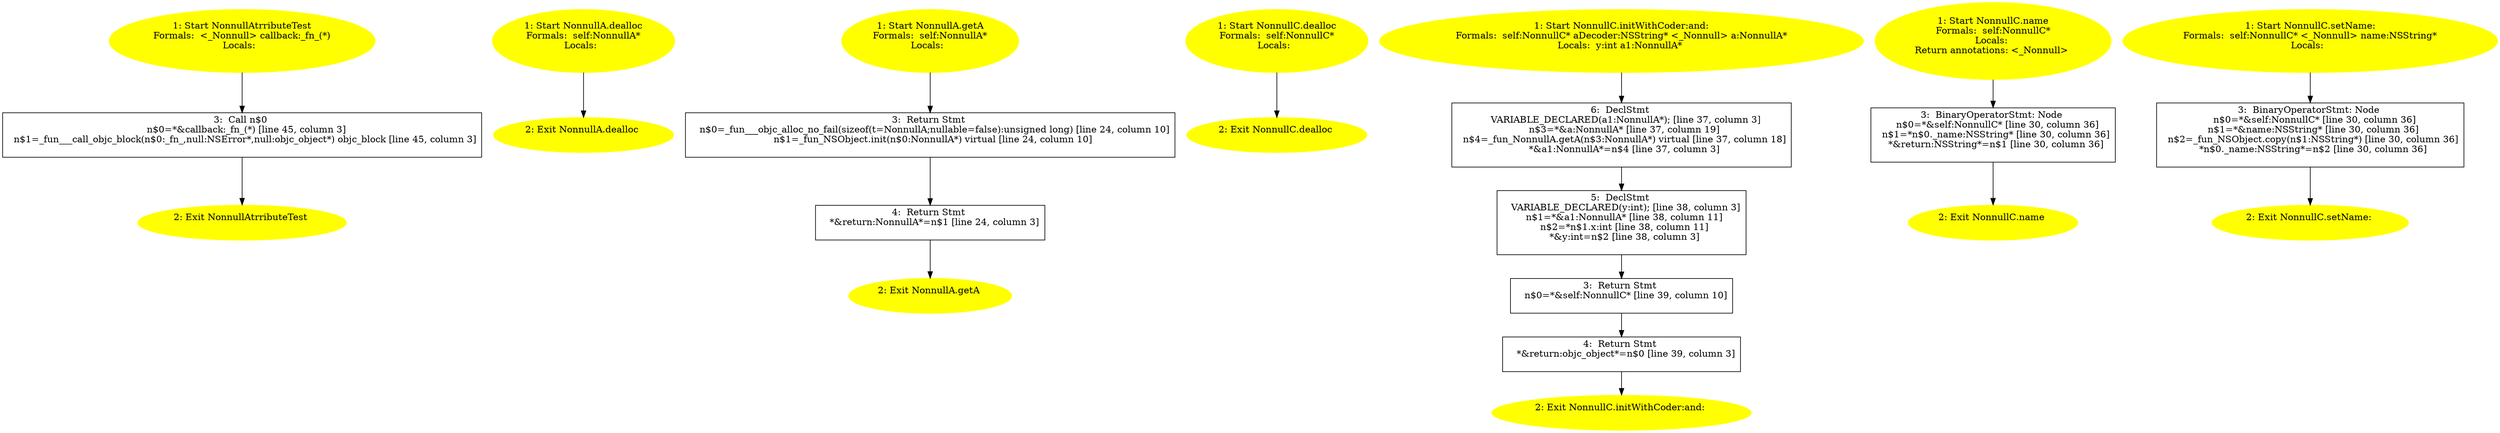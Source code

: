 /* @generated */
digraph cfg {
"NonnullAtrributeTest.69a49728cf7d46ab_1" [label="1: Start NonnullAtrributeTest\nFormals:  <_Nonnull> callback:_fn_(*)\nLocals:  \n  " color=yellow style=filled]
	

	 "NonnullAtrributeTest.69a49728cf7d46ab_1" -> "NonnullAtrributeTest.69a49728cf7d46ab_3" ;
"NonnullAtrributeTest.69a49728cf7d46ab_2" [label="2: Exit NonnullAtrributeTest \n  " color=yellow style=filled]
	

"NonnullAtrributeTest.69a49728cf7d46ab_3" [label="3:  Call n$0 \n   n$0=*&callback:_fn_(*) [line 45, column 3]\n  n$1=_fun___call_objc_block(n$0:_fn_,null:NSError*,null:objc_object*) objc_block [line 45, column 3]\n " shape="box"]
	

	 "NonnullAtrributeTest.69a49728cf7d46ab_3" -> "NonnullAtrributeTest.69a49728cf7d46ab_2" ;
"dealloc#NonnullA#[instance].1bb4d04737467238_1" [label="1: Start NonnullA.dealloc\nFormals:  self:NonnullA*\nLocals:  \n  " color=yellow style=filled]
	

	 "dealloc#NonnullA#[instance].1bb4d04737467238_1" -> "dealloc#NonnullA#[instance].1bb4d04737467238_2" ;
"dealloc#NonnullA#[instance].1bb4d04737467238_2" [label="2: Exit NonnullA.dealloc \n  " color=yellow style=filled]
	

"getA#NonnullA#[instance].bed6ee7d34a08b22_1" [label="1: Start NonnullA.getA\nFormals:  self:NonnullA*\nLocals:  \n  " color=yellow style=filled]
	

	 "getA#NonnullA#[instance].bed6ee7d34a08b22_1" -> "getA#NonnullA#[instance].bed6ee7d34a08b22_3" ;
"getA#NonnullA#[instance].bed6ee7d34a08b22_2" [label="2: Exit NonnullA.getA \n  " color=yellow style=filled]
	

"getA#NonnullA#[instance].bed6ee7d34a08b22_3" [label="3:  Return Stmt \n   n$0=_fun___objc_alloc_no_fail(sizeof(t=NonnullA;nullable=false):unsigned long) [line 24, column 10]\n  n$1=_fun_NSObject.init(n$0:NonnullA*) virtual [line 24, column 10]\n " shape="box"]
	

	 "getA#NonnullA#[instance].bed6ee7d34a08b22_3" -> "getA#NonnullA#[instance].bed6ee7d34a08b22_4" ;
"getA#NonnullA#[instance].bed6ee7d34a08b22_4" [label="4:  Return Stmt \n   *&return:NonnullA*=n$1 [line 24, column 3]\n " shape="box"]
	

	 "getA#NonnullA#[instance].bed6ee7d34a08b22_4" -> "getA#NonnullA#[instance].bed6ee7d34a08b22_2" ;
"dealloc#NonnullC#[instance].f40310f4b791fbd6_1" [label="1: Start NonnullC.dealloc\nFormals:  self:NonnullC*\nLocals:  \n  " color=yellow style=filled]
	

	 "dealloc#NonnullC#[instance].f40310f4b791fbd6_1" -> "dealloc#NonnullC#[instance].f40310f4b791fbd6_2" ;
"dealloc#NonnullC#[instance].f40310f4b791fbd6_2" [label="2: Exit NonnullC.dealloc \n  " color=yellow style=filled]
	

"initWithCoder:and:#NonnullC(class.6f76fa7b7626e4a1_1" [label="1: Start NonnullC.initWithCoder:and:\nFormals:  self:NonnullC* aDecoder:NSString* <_Nonnull> a:NonnullA*\nLocals:  y:int a1:NonnullA* \n  " color=yellow style=filled]
	

	 "initWithCoder:and:#NonnullC(class.6f76fa7b7626e4a1_1" -> "initWithCoder:and:#NonnullC(class.6f76fa7b7626e4a1_6" ;
"initWithCoder:and:#NonnullC(class.6f76fa7b7626e4a1_2" [label="2: Exit NonnullC.initWithCoder:and: \n  " color=yellow style=filled]
	

"initWithCoder:and:#NonnullC(class.6f76fa7b7626e4a1_3" [label="3:  Return Stmt \n   n$0=*&self:NonnullC* [line 39, column 10]\n " shape="box"]
	

	 "initWithCoder:and:#NonnullC(class.6f76fa7b7626e4a1_3" -> "initWithCoder:and:#NonnullC(class.6f76fa7b7626e4a1_4" ;
"initWithCoder:and:#NonnullC(class.6f76fa7b7626e4a1_4" [label="4:  Return Stmt \n   *&return:objc_object*=n$0 [line 39, column 3]\n " shape="box"]
	

	 "initWithCoder:and:#NonnullC(class.6f76fa7b7626e4a1_4" -> "initWithCoder:and:#NonnullC(class.6f76fa7b7626e4a1_2" ;
"initWithCoder:and:#NonnullC(class.6f76fa7b7626e4a1_5" [label="5:  DeclStmt \n   VARIABLE_DECLARED(y:int); [line 38, column 3]\n  n$1=*&a1:NonnullA* [line 38, column 11]\n  n$2=*n$1.x:int [line 38, column 11]\n  *&y:int=n$2 [line 38, column 3]\n " shape="box"]
	

	 "initWithCoder:and:#NonnullC(class.6f76fa7b7626e4a1_5" -> "initWithCoder:and:#NonnullC(class.6f76fa7b7626e4a1_3" ;
"initWithCoder:and:#NonnullC(class.6f76fa7b7626e4a1_6" [label="6:  DeclStmt \n   VARIABLE_DECLARED(a1:NonnullA*); [line 37, column 3]\n  n$3=*&a:NonnullA* [line 37, column 19]\n  n$4=_fun_NonnullA.getA(n$3:NonnullA*) virtual [line 37, column 18]\n  *&a1:NonnullA*=n$4 [line 37, column 3]\n " shape="box"]
	

	 "initWithCoder:and:#NonnullC(class.6f76fa7b7626e4a1_6" -> "initWithCoder:and:#NonnullC(class.6f76fa7b7626e4a1_5" ;
"name#NonnullC#[instance].04f39ceb961fdad9_1" [label="1: Start NonnullC.name\nFormals:  self:NonnullC*\nLocals: \nReturn annotations: <_Nonnull> \n  " color=yellow style=filled]
	

	 "name#NonnullC#[instance].04f39ceb961fdad9_1" -> "name#NonnullC#[instance].04f39ceb961fdad9_3" ;
"name#NonnullC#[instance].04f39ceb961fdad9_2" [label="2: Exit NonnullC.name \n  " color=yellow style=filled]
	

"name#NonnullC#[instance].04f39ceb961fdad9_3" [label="3:  BinaryOperatorStmt: Node \n   n$0=*&self:NonnullC* [line 30, column 36]\n  n$1=*n$0._name:NSString* [line 30, column 36]\n  *&return:NSString*=n$1 [line 30, column 36]\n " shape="box"]
	

	 "name#NonnullC#[instance].04f39ceb961fdad9_3" -> "name#NonnullC#[instance].04f39ceb961fdad9_2" ;
"setName:#NonnullC(class NSString).b850b5df43afd06b_1" [label="1: Start NonnullC.setName:\nFormals:  self:NonnullC* <_Nonnull> name:NSString*\nLocals:  \n  " color=yellow style=filled]
	

	 "setName:#NonnullC(class NSString).b850b5df43afd06b_1" -> "setName:#NonnullC(class NSString).b850b5df43afd06b_3" ;
"setName:#NonnullC(class NSString).b850b5df43afd06b_2" [label="2: Exit NonnullC.setName: \n  " color=yellow style=filled]
	

"setName:#NonnullC(class NSString).b850b5df43afd06b_3" [label="3:  BinaryOperatorStmt: Node \n   n$0=*&self:NonnullC* [line 30, column 36]\n  n$1=*&name:NSString* [line 30, column 36]\n  n$2=_fun_NSObject.copy(n$1:NSString*) [line 30, column 36]\n  *n$0._name:NSString*=n$2 [line 30, column 36]\n " shape="box"]
	

	 "setName:#NonnullC(class NSString).b850b5df43afd06b_3" -> "setName:#NonnullC(class NSString).b850b5df43afd06b_2" ;
}
